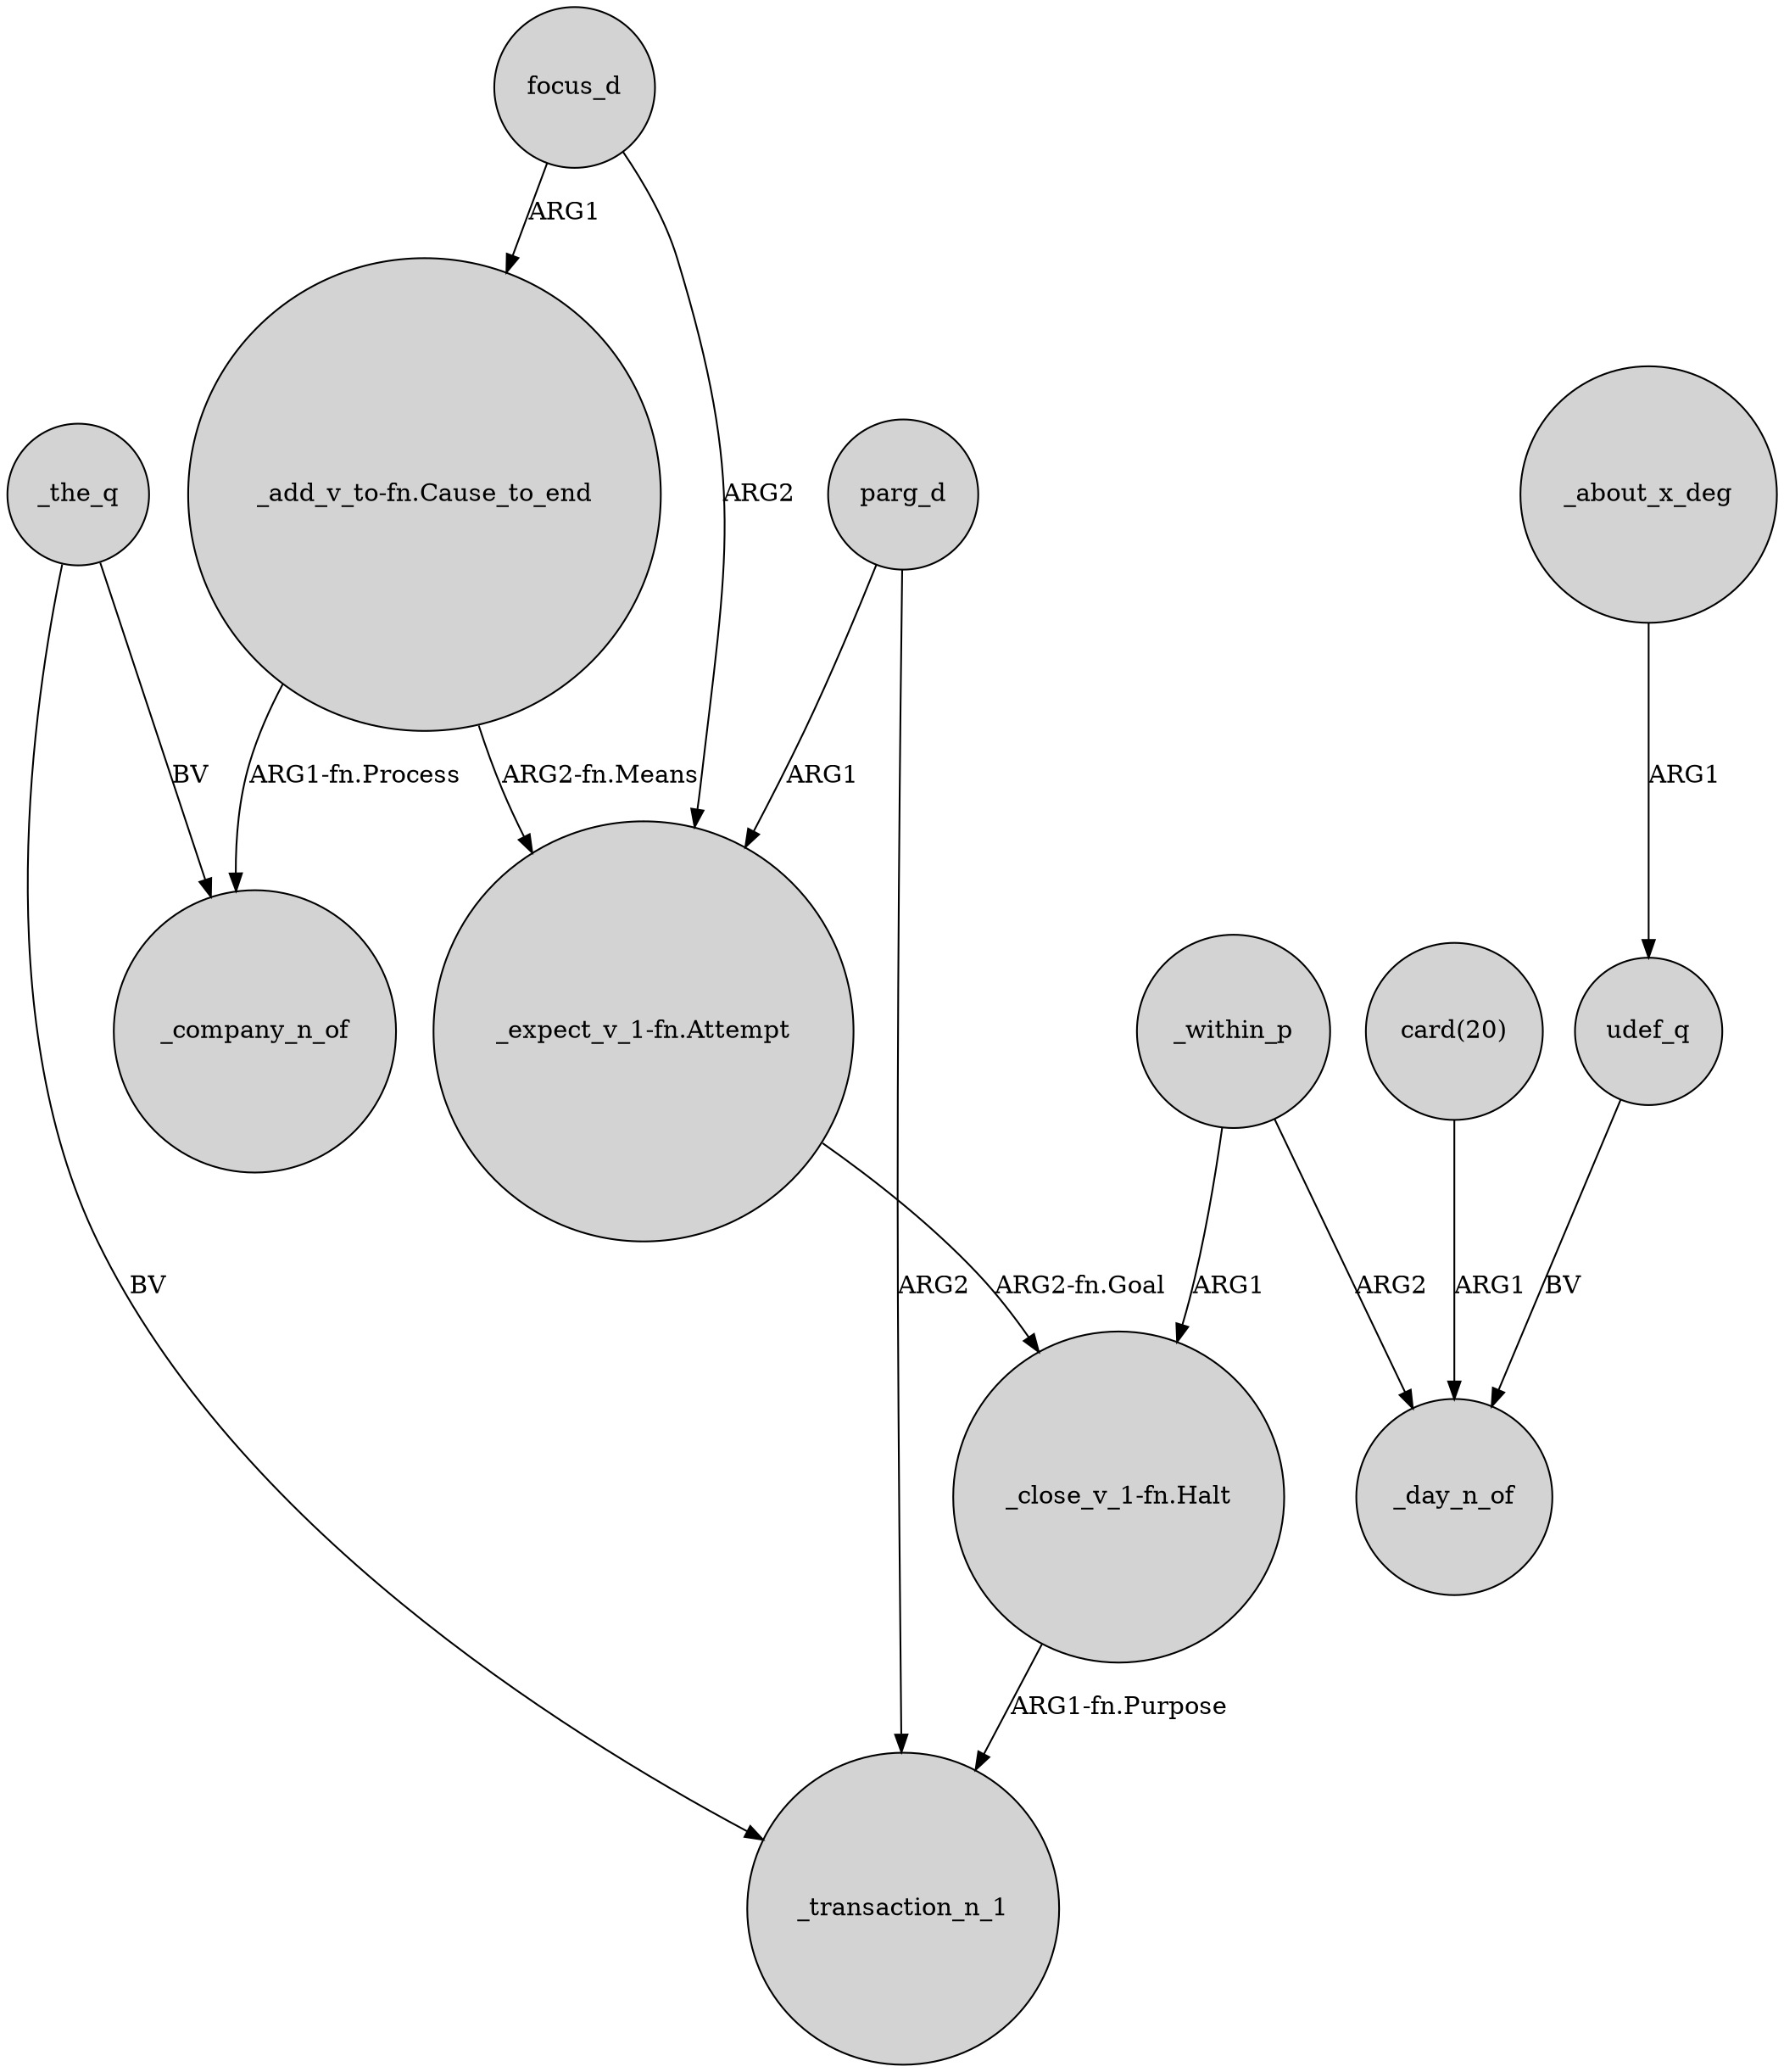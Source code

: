digraph {
	node [shape=circle style=filled]
	"_add_v_to-fn.Cause_to_end" -> _company_n_of [label="ARG1-fn.Process"]
	focus_d -> "_add_v_to-fn.Cause_to_end" [label=ARG1]
	"card(20)" -> _day_n_of [label=ARG1]
	focus_d -> "_expect_v_1-fn.Attempt" [label=ARG2]
	parg_d -> "_expect_v_1-fn.Attempt" [label=ARG1]
	parg_d -> _transaction_n_1 [label=ARG2]
	_within_p -> "_close_v_1-fn.Halt" [label=ARG1]
	udef_q -> _day_n_of [label=BV]
	_about_x_deg -> udef_q [label=ARG1]
	_the_q -> _company_n_of [label=BV]
	"_close_v_1-fn.Halt" -> _transaction_n_1 [label="ARG1-fn.Purpose"]
	_the_q -> _transaction_n_1 [label=BV]
	_within_p -> _day_n_of [label=ARG2]
	"_add_v_to-fn.Cause_to_end" -> "_expect_v_1-fn.Attempt" [label="ARG2-fn.Means"]
	"_expect_v_1-fn.Attempt" -> "_close_v_1-fn.Halt" [label="ARG2-fn.Goal"]
}
